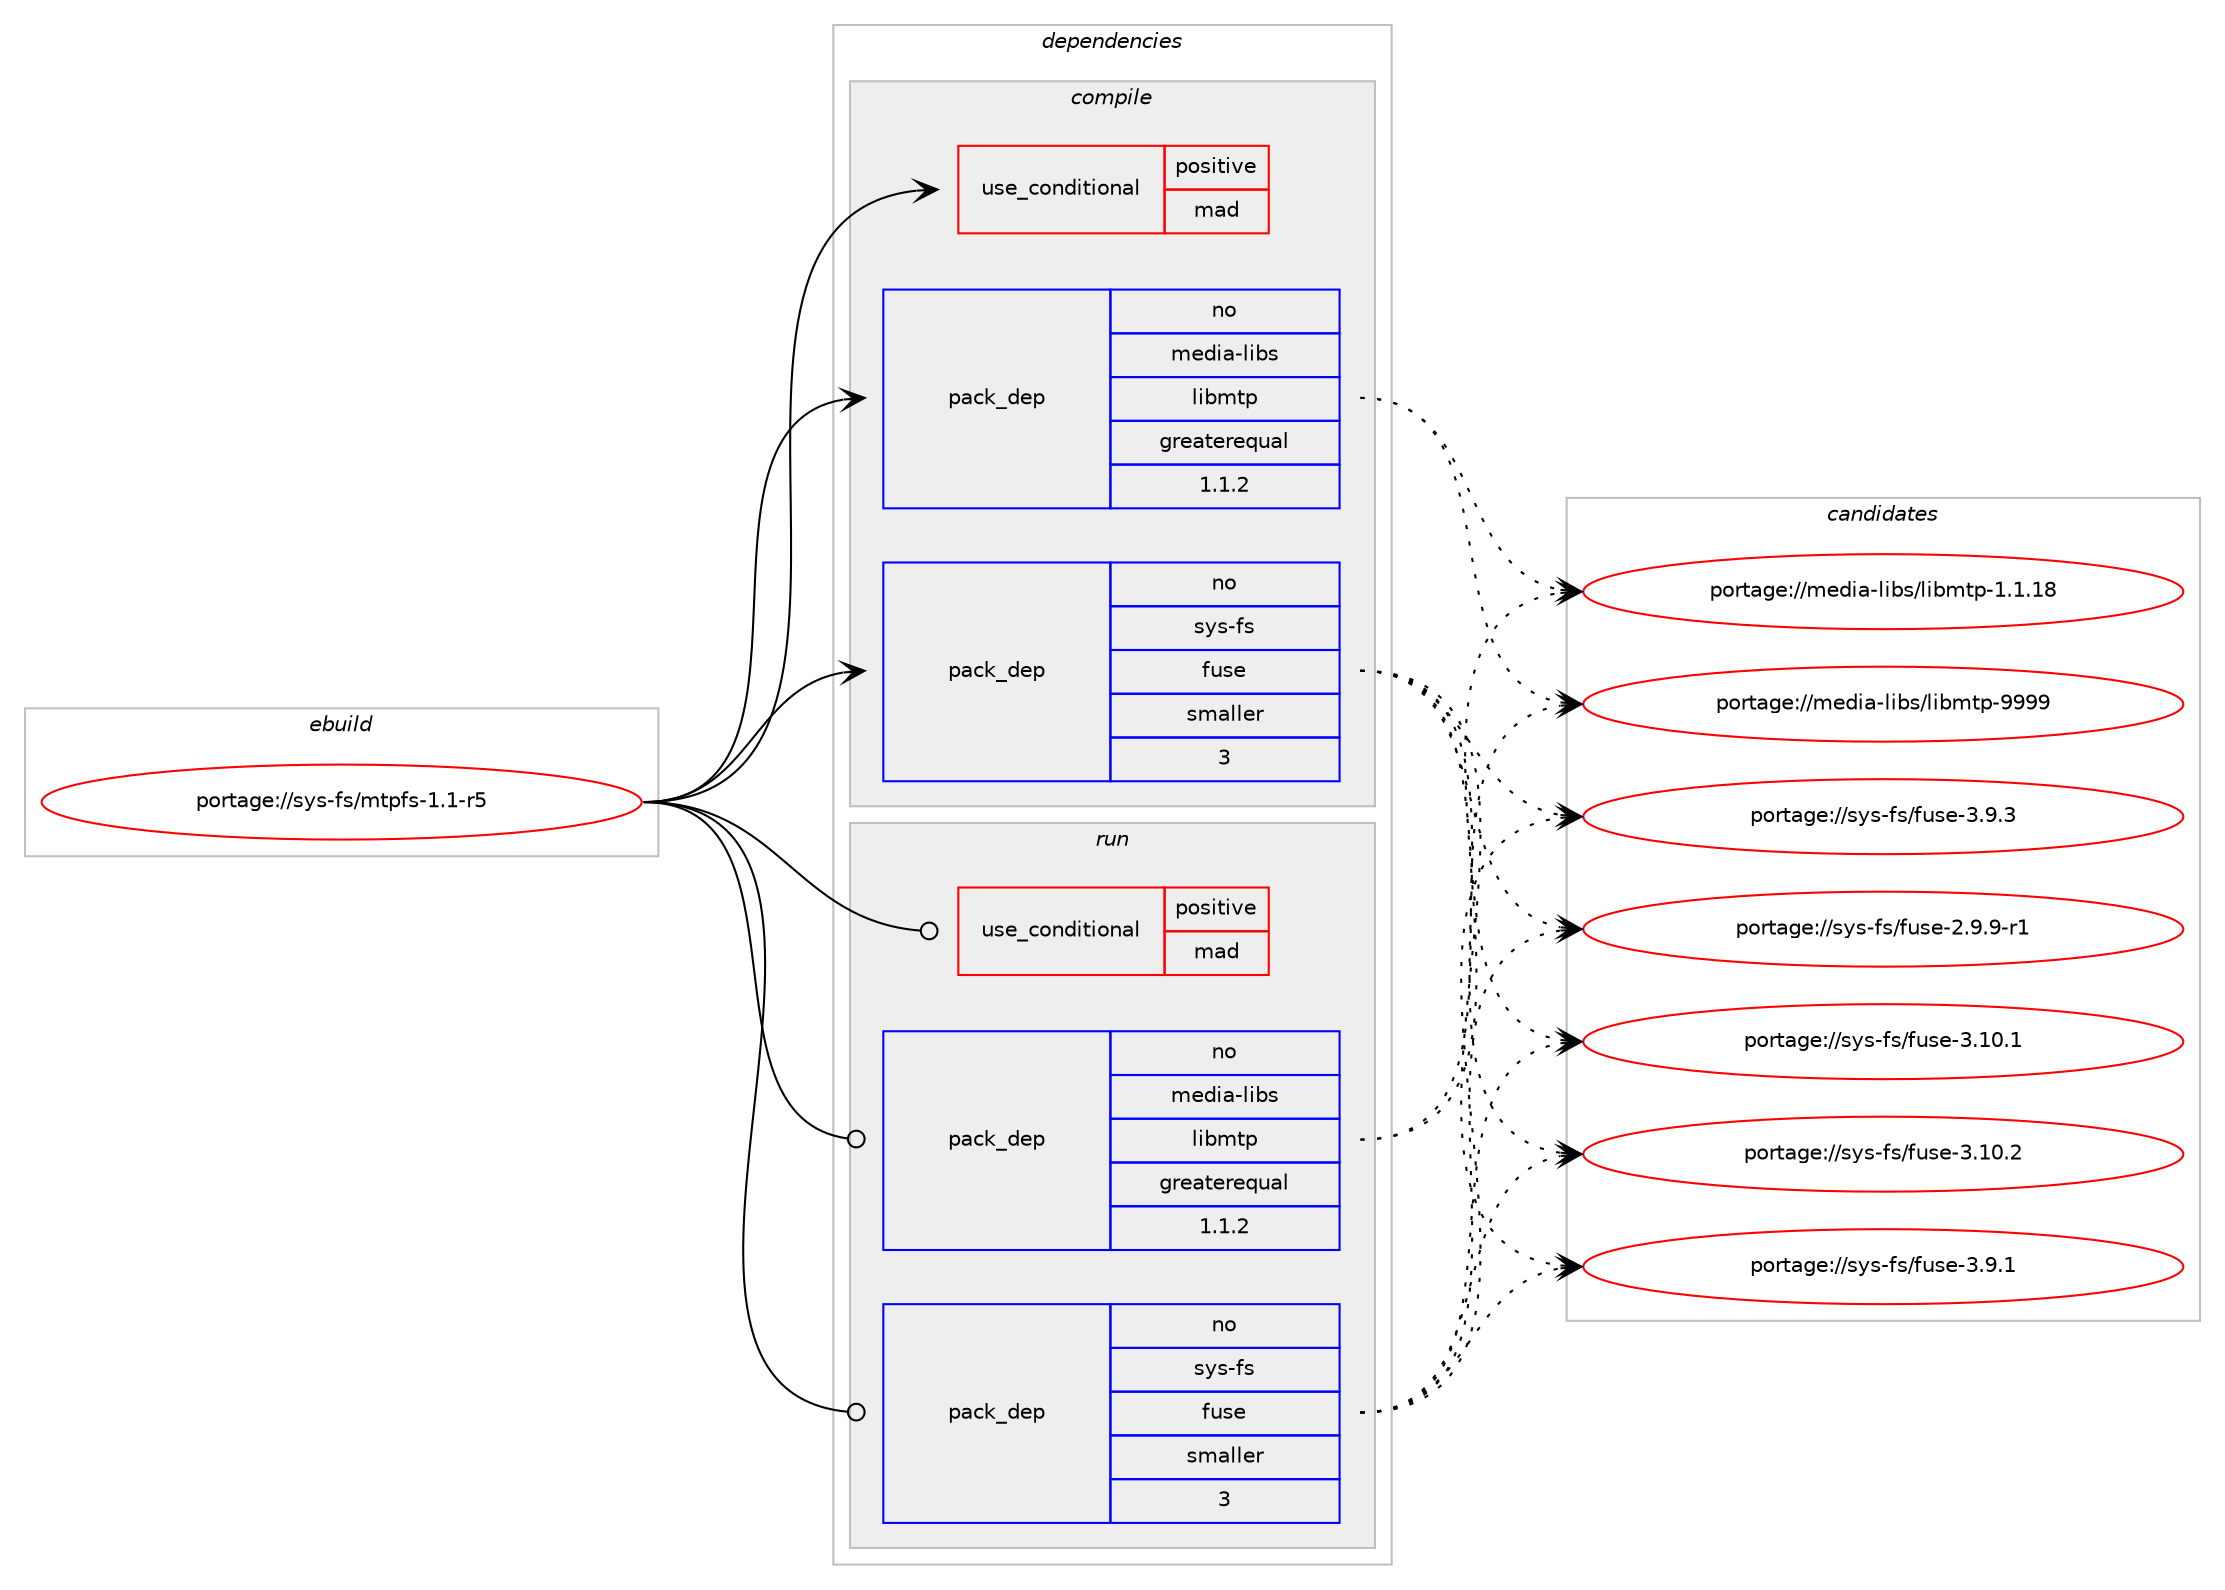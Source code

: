 digraph prolog {

# *************
# Graph options
# *************

newrank=true;
concentrate=true;
compound=true;
graph [rankdir=LR,fontname=Helvetica,fontsize=10,ranksep=1.5];#, ranksep=2.5, nodesep=0.2];
edge  [arrowhead=vee];
node  [fontname=Helvetica,fontsize=10];

# **********
# The ebuild
# **********

subgraph cluster_leftcol {
color=gray;
rank=same;
label=<<i>ebuild</i>>;
id [label="portage://sys-fs/mtpfs-1.1-r5", color=red, width=4, href="../sys-fs/mtpfs-1.1-r5.svg"];
}

# ****************
# The dependencies
# ****************

subgraph cluster_midcol {
color=gray;
label=<<i>dependencies</i>>;
subgraph cluster_compile {
fillcolor="#eeeeee";
style=filled;
label=<<i>compile</i>>;
subgraph cond354 {
dependency706 [label=<<TABLE BORDER="0" CELLBORDER="1" CELLSPACING="0" CELLPADDING="4"><TR><TD ROWSPAN="3" CELLPADDING="10">use_conditional</TD></TR><TR><TD>positive</TD></TR><TR><TD>mad</TD></TR></TABLE>>, shape=none, color=red];
# *** BEGIN UNKNOWN DEPENDENCY TYPE (TODO) ***
# dependency706 -> package_dependency(portage://sys-fs/mtpfs-1.1-r5,install,no,media-libs,libid3tag,none,[,,],[],[])
# *** END UNKNOWN DEPENDENCY TYPE (TODO) ***

# *** BEGIN UNKNOWN DEPENDENCY TYPE (TODO) ***
# dependency706 -> package_dependency(portage://sys-fs/mtpfs-1.1-r5,install,no,media-libs,libmad,none,[,,],[],[])
# *** END UNKNOWN DEPENDENCY TYPE (TODO) ***

}
id:e -> dependency706:w [weight=20,style="solid",arrowhead="vee"];
# *** BEGIN UNKNOWN DEPENDENCY TYPE (TODO) ***
# id -> package_dependency(portage://sys-fs/mtpfs-1.1-r5,install,no,dev-libs,glib,none,[,,],[slot(2)],[])
# *** END UNKNOWN DEPENDENCY TYPE (TODO) ***

subgraph pack347 {
dependency707 [label=<<TABLE BORDER="0" CELLBORDER="1" CELLSPACING="0" CELLPADDING="4" WIDTH="220"><TR><TD ROWSPAN="6" CELLPADDING="30">pack_dep</TD></TR><TR><TD WIDTH="110">no</TD></TR><TR><TD>media-libs</TD></TR><TR><TD>libmtp</TD></TR><TR><TD>greaterequal</TD></TR><TR><TD>1.1.2</TD></TR></TABLE>>, shape=none, color=blue];
}
id:e -> dependency707:w [weight=20,style="solid",arrowhead="vee"];
subgraph pack348 {
dependency708 [label=<<TABLE BORDER="0" CELLBORDER="1" CELLSPACING="0" CELLPADDING="4" WIDTH="220"><TR><TD ROWSPAN="6" CELLPADDING="30">pack_dep</TD></TR><TR><TD WIDTH="110">no</TD></TR><TR><TD>sys-fs</TD></TR><TR><TD>fuse</TD></TR><TR><TD>smaller</TD></TR><TR><TD>3</TD></TR></TABLE>>, shape=none, color=blue];
}
id:e -> dependency708:w [weight=20,style="solid",arrowhead="vee"];
}
subgraph cluster_compileandrun {
fillcolor="#eeeeee";
style=filled;
label=<<i>compile and run</i>>;
}
subgraph cluster_run {
fillcolor="#eeeeee";
style=filled;
label=<<i>run</i>>;
subgraph cond355 {
dependency709 [label=<<TABLE BORDER="0" CELLBORDER="1" CELLSPACING="0" CELLPADDING="4"><TR><TD ROWSPAN="3" CELLPADDING="10">use_conditional</TD></TR><TR><TD>positive</TD></TR><TR><TD>mad</TD></TR></TABLE>>, shape=none, color=red];
# *** BEGIN UNKNOWN DEPENDENCY TYPE (TODO) ***
# dependency709 -> package_dependency(portage://sys-fs/mtpfs-1.1-r5,run,no,media-libs,libid3tag,none,[,,],[],[])
# *** END UNKNOWN DEPENDENCY TYPE (TODO) ***

# *** BEGIN UNKNOWN DEPENDENCY TYPE (TODO) ***
# dependency709 -> package_dependency(portage://sys-fs/mtpfs-1.1-r5,run,no,media-libs,libmad,none,[,,],[],[])
# *** END UNKNOWN DEPENDENCY TYPE (TODO) ***

}
id:e -> dependency709:w [weight=20,style="solid",arrowhead="odot"];
# *** BEGIN UNKNOWN DEPENDENCY TYPE (TODO) ***
# id -> package_dependency(portage://sys-fs/mtpfs-1.1-r5,run,no,dev-libs,glib,none,[,,],[slot(2)],[])
# *** END UNKNOWN DEPENDENCY TYPE (TODO) ***

subgraph pack349 {
dependency710 [label=<<TABLE BORDER="0" CELLBORDER="1" CELLSPACING="0" CELLPADDING="4" WIDTH="220"><TR><TD ROWSPAN="6" CELLPADDING="30">pack_dep</TD></TR><TR><TD WIDTH="110">no</TD></TR><TR><TD>media-libs</TD></TR><TR><TD>libmtp</TD></TR><TR><TD>greaterequal</TD></TR><TR><TD>1.1.2</TD></TR></TABLE>>, shape=none, color=blue];
}
id:e -> dependency710:w [weight=20,style="solid",arrowhead="odot"];
subgraph pack350 {
dependency711 [label=<<TABLE BORDER="0" CELLBORDER="1" CELLSPACING="0" CELLPADDING="4" WIDTH="220"><TR><TD ROWSPAN="6" CELLPADDING="30">pack_dep</TD></TR><TR><TD WIDTH="110">no</TD></TR><TR><TD>sys-fs</TD></TR><TR><TD>fuse</TD></TR><TR><TD>smaller</TD></TR><TR><TD>3</TD></TR></TABLE>>, shape=none, color=blue];
}
id:e -> dependency711:w [weight=20,style="solid",arrowhead="odot"];
}
}

# **************
# The candidates
# **************

subgraph cluster_choices {
rank=same;
color=gray;
label=<<i>candidates</i>>;

subgraph choice347 {
color=black;
nodesep=1;
choice109101100105974510810598115471081059810911611245494649464956 [label="portage://media-libs/libmtp-1.1.18", color=red, width=4,href="../media-libs/libmtp-1.1.18.svg"];
choice10910110010597451081059811547108105981091161124557575757 [label="portage://media-libs/libmtp-9999", color=red, width=4,href="../media-libs/libmtp-9999.svg"];
dependency707:e -> choice109101100105974510810598115471081059810911611245494649464956:w [style=dotted,weight="100"];
dependency707:e -> choice10910110010597451081059811547108105981091161124557575757:w [style=dotted,weight="100"];
}
subgraph choice348 {
color=black;
nodesep=1;
choice11512111545102115471021171151014550465746574511449 [label="portage://sys-fs/fuse-2.9.9-r1", color=red, width=4,href="../sys-fs/fuse-2.9.9-r1.svg"];
choice115121115451021154710211711510145514649484649 [label="portage://sys-fs/fuse-3.10.1", color=red, width=4,href="../sys-fs/fuse-3.10.1.svg"];
choice115121115451021154710211711510145514649484650 [label="portage://sys-fs/fuse-3.10.2", color=red, width=4,href="../sys-fs/fuse-3.10.2.svg"];
choice1151211154510211547102117115101455146574649 [label="portage://sys-fs/fuse-3.9.1", color=red, width=4,href="../sys-fs/fuse-3.9.1.svg"];
choice1151211154510211547102117115101455146574651 [label="portage://sys-fs/fuse-3.9.3", color=red, width=4,href="../sys-fs/fuse-3.9.3.svg"];
dependency708:e -> choice11512111545102115471021171151014550465746574511449:w [style=dotted,weight="100"];
dependency708:e -> choice115121115451021154710211711510145514649484649:w [style=dotted,weight="100"];
dependency708:e -> choice115121115451021154710211711510145514649484650:w [style=dotted,weight="100"];
dependency708:e -> choice1151211154510211547102117115101455146574649:w [style=dotted,weight="100"];
dependency708:e -> choice1151211154510211547102117115101455146574651:w [style=dotted,weight="100"];
}
subgraph choice349 {
color=black;
nodesep=1;
choice109101100105974510810598115471081059810911611245494649464956 [label="portage://media-libs/libmtp-1.1.18", color=red, width=4,href="../media-libs/libmtp-1.1.18.svg"];
choice10910110010597451081059811547108105981091161124557575757 [label="portage://media-libs/libmtp-9999", color=red, width=4,href="../media-libs/libmtp-9999.svg"];
dependency710:e -> choice109101100105974510810598115471081059810911611245494649464956:w [style=dotted,weight="100"];
dependency710:e -> choice10910110010597451081059811547108105981091161124557575757:w [style=dotted,weight="100"];
}
subgraph choice350 {
color=black;
nodesep=1;
choice11512111545102115471021171151014550465746574511449 [label="portage://sys-fs/fuse-2.9.9-r1", color=red, width=4,href="../sys-fs/fuse-2.9.9-r1.svg"];
choice115121115451021154710211711510145514649484649 [label="portage://sys-fs/fuse-3.10.1", color=red, width=4,href="../sys-fs/fuse-3.10.1.svg"];
choice115121115451021154710211711510145514649484650 [label="portage://sys-fs/fuse-3.10.2", color=red, width=4,href="../sys-fs/fuse-3.10.2.svg"];
choice1151211154510211547102117115101455146574649 [label="portage://sys-fs/fuse-3.9.1", color=red, width=4,href="../sys-fs/fuse-3.9.1.svg"];
choice1151211154510211547102117115101455146574651 [label="portage://sys-fs/fuse-3.9.3", color=red, width=4,href="../sys-fs/fuse-3.9.3.svg"];
dependency711:e -> choice11512111545102115471021171151014550465746574511449:w [style=dotted,weight="100"];
dependency711:e -> choice115121115451021154710211711510145514649484649:w [style=dotted,weight="100"];
dependency711:e -> choice115121115451021154710211711510145514649484650:w [style=dotted,weight="100"];
dependency711:e -> choice1151211154510211547102117115101455146574649:w [style=dotted,weight="100"];
dependency711:e -> choice1151211154510211547102117115101455146574651:w [style=dotted,weight="100"];
}
}

}
